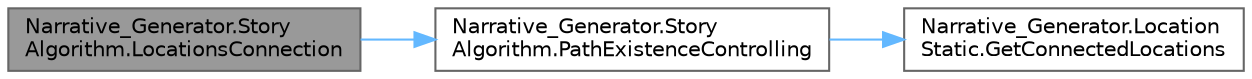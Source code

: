 digraph "Narrative_Generator.StoryAlgorithm.LocationsConnection"
{
 // LATEX_PDF_SIZE
  bgcolor="transparent";
  edge [fontname=Helvetica,fontsize=10,labelfontname=Helvetica,labelfontsize=10];
  node [fontname=Helvetica,fontsize=10,shape=box,height=0.2,width=0.4];
  rankdir="LR";
  Node1 [label="Narrative_Generator.Story\lAlgorithm.LocationsConnection",height=0.2,width=0.4,color="gray40", fillcolor="grey60", style="filled", fontcolor="black",tooltip="A method that randomly assigns connections between locations."];
  Node1 -> Node2 [color="steelblue1",style="solid"];
  Node2 [label="Narrative_Generator.Story\lAlgorithm.PathExistenceControlling",height=0.2,width=0.4,color="grey40", fillcolor="white", style="filled",URL="$class_narrative___generator_1_1_story_algorithm.html#aeebbccb1d667af9502951f839ee8bb16",tooltip="A method that verifies that all locations in the transferred set are connected (there is a way that c..."];
  Node2 -> Node3 [color="steelblue1",style="solid"];
  Node3 [label="Narrative_Generator.Location\lStatic.GetConnectedLocations",height=0.2,width=0.4,color="grey40", fillcolor="white", style="filled",URL="$class_narrative___generator_1_1_location_static.html#a219e327651e7e34dd7a6401c63483477",tooltip="Returns a list of all locations that have a path from this location (they are connected)."];
}
